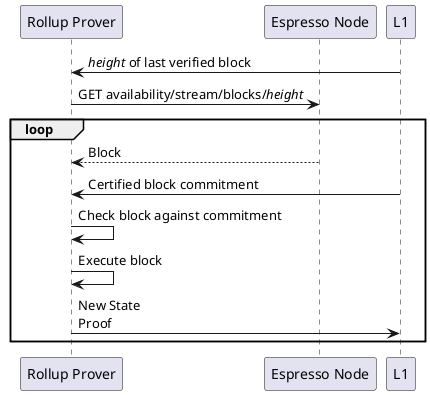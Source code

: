 @startuml
participant "Rollup Prover" as Rollup
participant "Espresso Node" as EspNode
participant L1

Rollup <- L1 : <i>height</i> of last verified block
Rollup -> EspNode : GET availability/stream/blocks/<i>height</i>

loop
Rollup <-- EspNode : Block
Rollup <- L1 : Certified block commitment
Rollup -> Rollup : Check block against commitment
Rollup -> Rollup : Execute block
Rollup -> L1 : New State\nProof
end
@enduml
